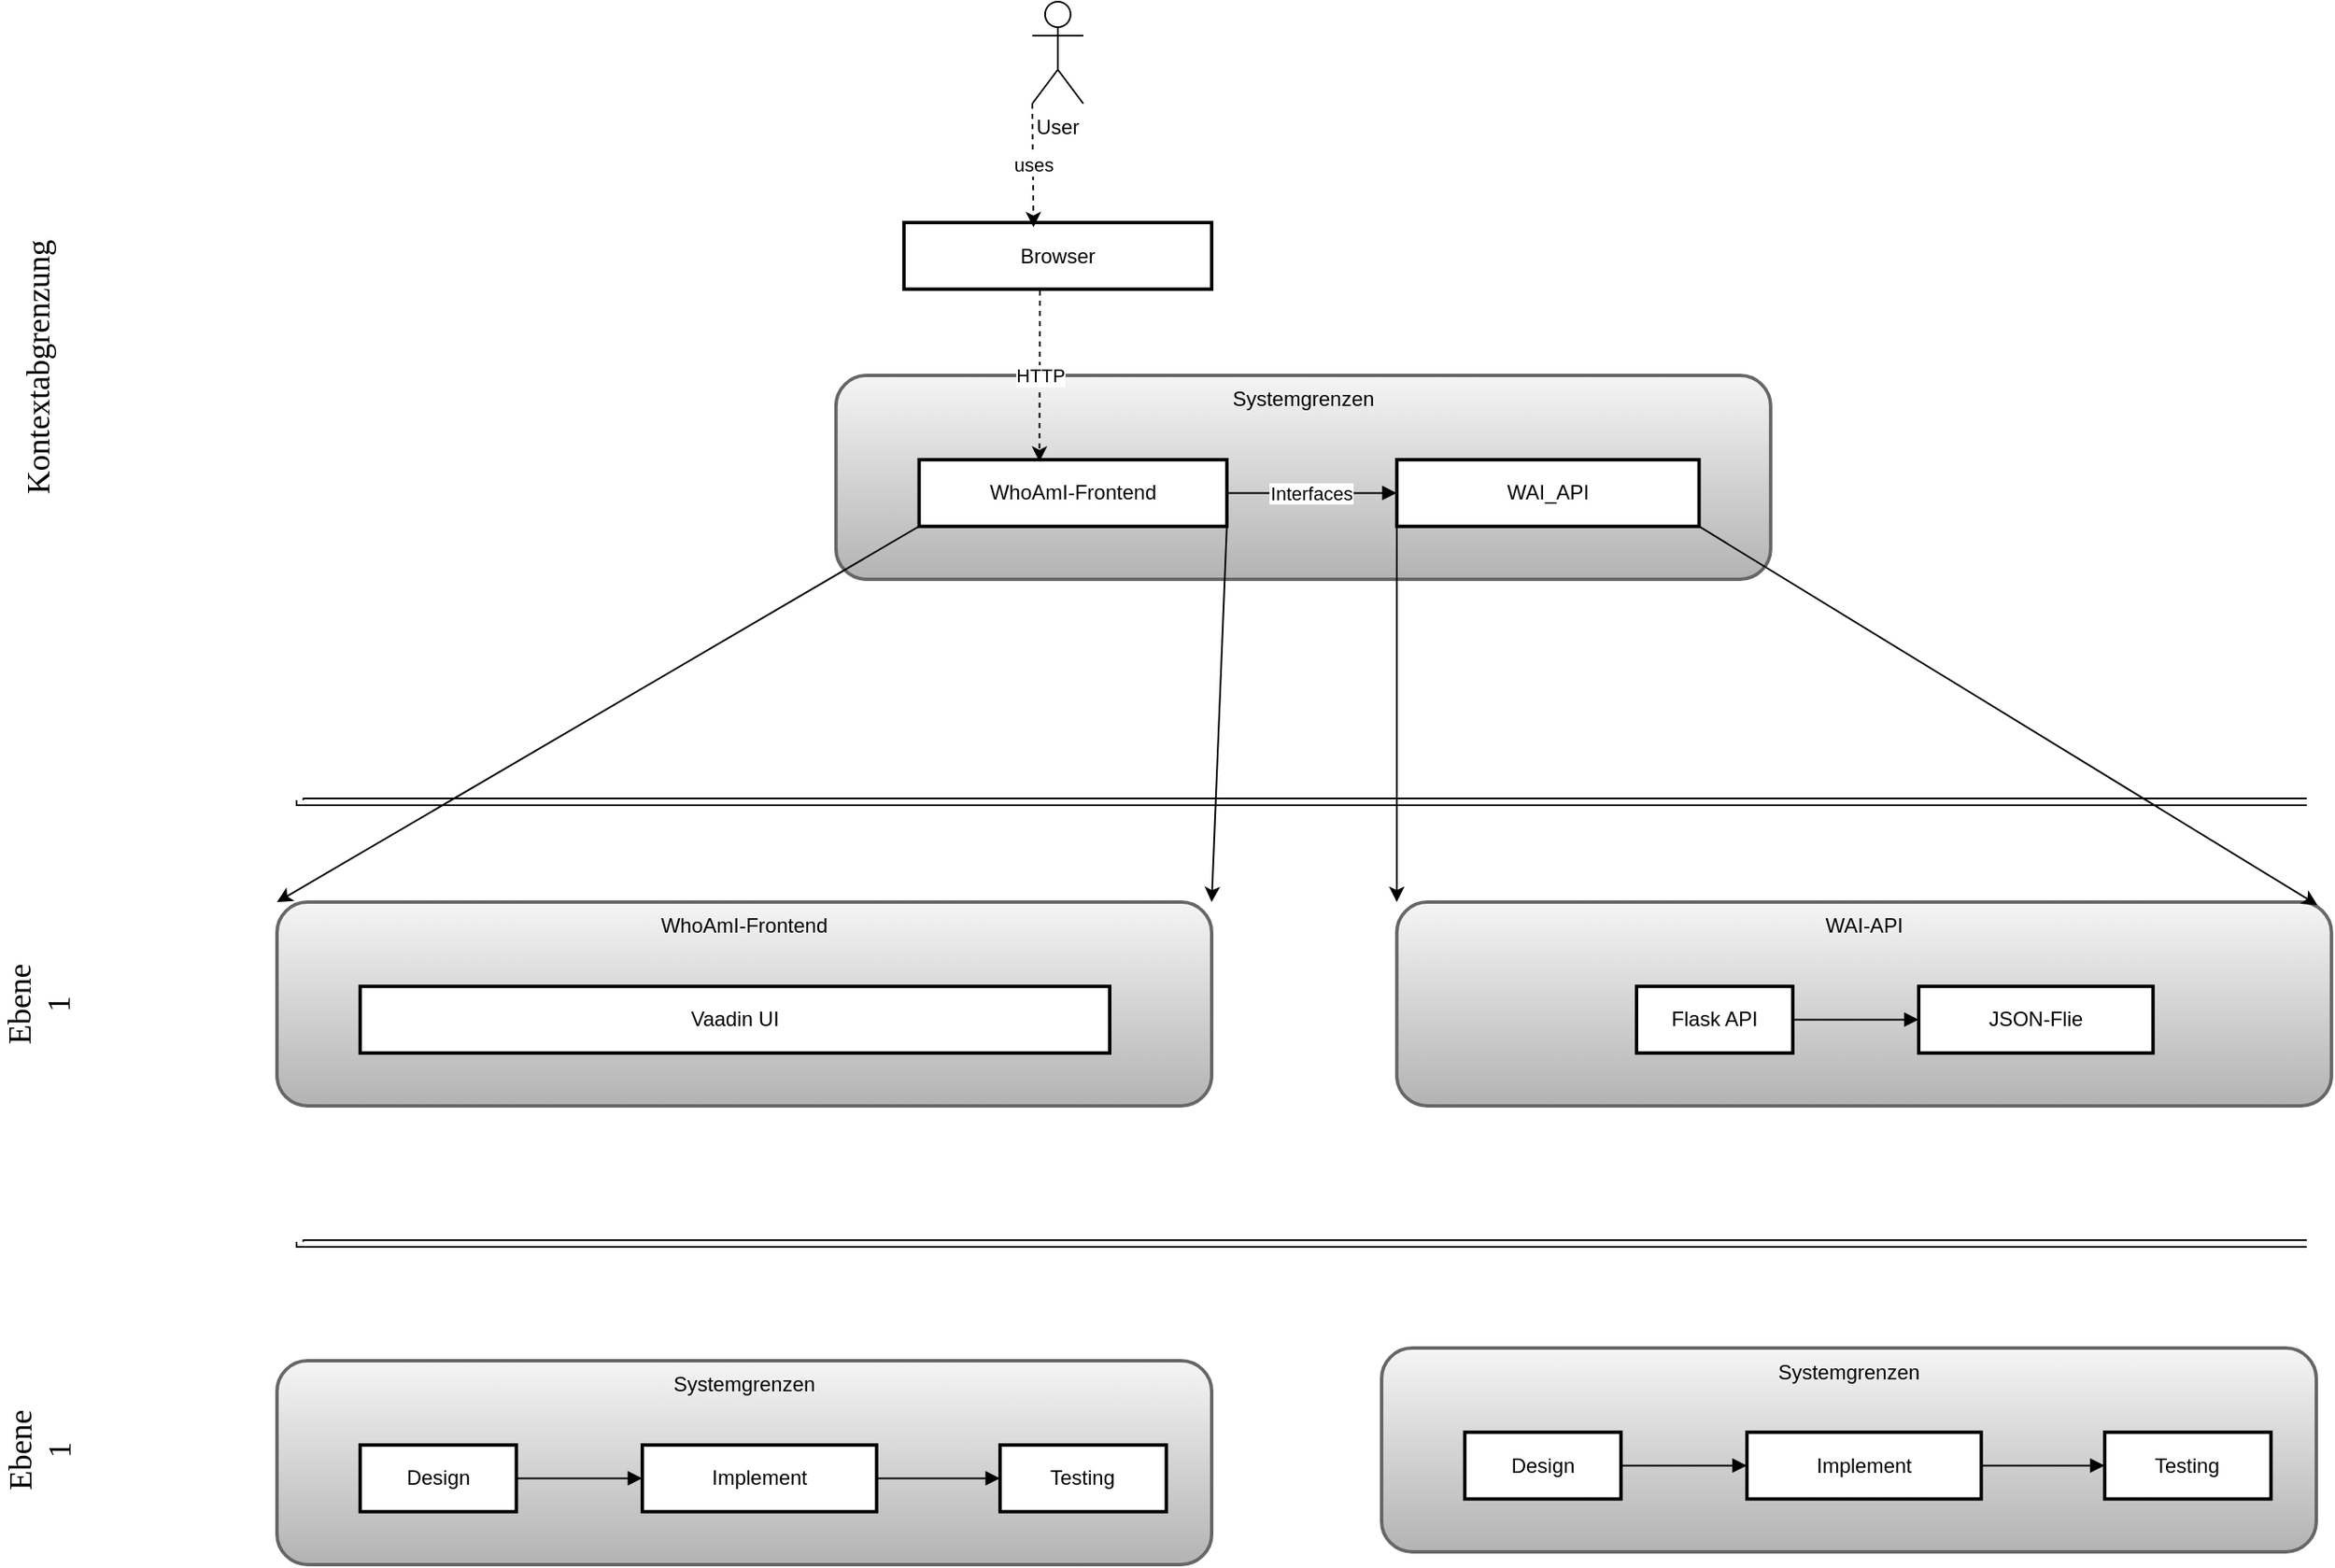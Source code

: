 <mxfile version="24.5.5" type="github">
  <diagram name="Seite-1" id="mKhEKNUctdOh7DiGdTah">
    <mxGraphModel dx="2714" dy="2637" grid="1" gridSize="10" guides="1" tooltips="1" connect="1" arrows="1" fold="1" page="1" pageScale="1" pageWidth="827" pageHeight="1169" math="0" shadow="0">
      <root>
        <mxCell id="0" />
        <mxCell id="1" parent="0" />
        <mxCell id="uJtyrU5lWANlg_1i1qxN-19" style="edgeStyle=orthogonalEdgeStyle;rounded=0;orthogonalLoop=1;jettySize=auto;html=1;shape=link;" parent="1" edge="1">
          <mxGeometry relative="1" as="geometry">
            <mxPoint x="1504.379" y="-59" as="targetPoint" />
            <mxPoint x="323.47" y="-60" as="sourcePoint" />
            <Array as="points">
              <mxPoint x="878.47" y="-59" />
              <mxPoint x="1453.47" y="-59" />
              <mxPoint x="1453.47" y="-80" />
            </Array>
          </mxGeometry>
        </mxCell>
        <mxCell id="2" value="Systemgrenzen" style="whiteSpace=wrap;strokeWidth=2;verticalAlign=top;fillColor=#f5f5f5;gradientColor=#b3b3b3;strokeColor=#666666;rounded=1;" parent="1" vertex="1">
          <mxGeometry x="638.92" y="-310" width="550" height="120" as="geometry" />
        </mxCell>
        <mxCell id="3" value="WAI_API" style="whiteSpace=wrap;strokeWidth=2;" parent="2" vertex="1">
          <mxGeometry x="330" y="49.62" width="177.87" height="39.23" as="geometry" />
        </mxCell>
        <mxCell id="4" value="WhoAmI-Frontend" style="whiteSpace=wrap;strokeWidth=2;" parent="2" vertex="1">
          <mxGeometry x="48.92" y="49.62" width="181.08" height="39.23" as="geometry" />
        </mxCell>
        <mxCell id="6" value="Interfaces" style="curved=1;startArrow=none;endArrow=block;exitX=0.99;exitY=0.5;entryX=0;entryY=0.5;exitDx=0;exitDy=0;entryDx=0;entryDy=0;" parent="2" source="4" target="3" edge="1">
          <mxGeometry relative="1" as="geometry">
            <Array as="points" />
          </mxGeometry>
        </mxCell>
        <mxCell id="uJtyrU5lWANlg_1i1qxN-40" value="HTTP" style="endArrow=classic;html=1;rounded=0;dashed=1;exitX=0;exitY=1;exitDx=0;exitDy=0;exitPerimeter=0;entryX=0.391;entryY=0.029;entryDx=0;entryDy=0;entryPerimeter=0;" parent="2" target="4" edge="1">
          <mxGeometry width="50" height="50" relative="1" as="geometry">
            <mxPoint x="120" y="-50" as="sourcePoint" />
            <mxPoint x="120" y="23" as="targetPoint" />
          </mxGeometry>
        </mxCell>
        <mxCell id="uJtyrU5lWANlg_1i1qxN-20" value="WhoAmI-Frontend" style="whiteSpace=wrap;strokeWidth=2;verticalAlign=top;fillColor=#f5f5f5;gradientColor=#b3b3b3;strokeColor=#666666;rounded=1;" parent="1" vertex="1">
          <mxGeometry x="310" width="550" height="120" as="geometry" />
        </mxCell>
        <mxCell id="uJtyrU5lWANlg_1i1qxN-22" value="Vaadin UI" style="whiteSpace=wrap;strokeWidth=2;" parent="uJtyrU5lWANlg_1i1qxN-20" vertex="1">
          <mxGeometry x="48.92" y="49.62" width="441.08" height="39.23" as="geometry" />
        </mxCell>
        <mxCell id="uJtyrU5lWANlg_1i1qxN-26" value="WAI-API" style="whiteSpace=wrap;strokeWidth=2;verticalAlign=top;fillColor=#f5f5f5;gradientColor=#b3b3b3;strokeColor=#666666;rounded=1;" parent="1" vertex="1">
          <mxGeometry x="968.92" width="550" height="120" as="geometry" />
        </mxCell>
        <mxCell id="uJtyrU5lWANlg_1i1qxN-27" value="JSON-Flie" style="whiteSpace=wrap;strokeWidth=2;" parent="uJtyrU5lWANlg_1i1qxN-26" vertex="1">
          <mxGeometry x="307.12" y="49.615" width="137.871" height="39.231" as="geometry" />
        </mxCell>
        <mxCell id="uJtyrU5lWANlg_1i1qxN-28" value="Flask API" style="whiteSpace=wrap;strokeWidth=2;" parent="uJtyrU5lWANlg_1i1qxN-26" vertex="1">
          <mxGeometry x="141.082" y="49.615" width="91.914" height="39.231" as="geometry" />
        </mxCell>
        <mxCell id="uJtyrU5lWANlg_1i1qxN-30" value="" style="curved=1;startArrow=none;endArrow=block;exitX=0.99;exitY=0.5;entryX=0;entryY=0.5;" parent="uJtyrU5lWANlg_1i1qxN-26" source="uJtyrU5lWANlg_1i1qxN-28" target="uJtyrU5lWANlg_1i1qxN-27" edge="1">
          <mxGeometry relative="1" as="geometry">
            <Array as="points" />
          </mxGeometry>
        </mxCell>
        <mxCell id="uJtyrU5lWANlg_1i1qxN-32" value="User" style="shape=umlActor;verticalLabelPosition=bottom;verticalAlign=top;html=1;outlineConnect=0;" parent="1" vertex="1">
          <mxGeometry x="754.46" y="-530" width="30" height="60" as="geometry" />
        </mxCell>
        <mxCell id="uJtyrU5lWANlg_1i1qxN-38" value="Browser" style="whiteSpace=wrap;strokeWidth=2;" parent="1" vertex="1">
          <mxGeometry x="678.92" y="-400" width="181.08" height="39.23" as="geometry" />
        </mxCell>
        <mxCell id="uJtyrU5lWANlg_1i1qxN-39" value="uses" style="endArrow=classic;html=1;rounded=0;dashed=1;exitX=0;exitY=1;exitDx=0;exitDy=0;exitPerimeter=0;entryX=0.421;entryY=0.071;entryDx=0;entryDy=0;entryPerimeter=0;" parent="1" source="uJtyrU5lWANlg_1i1qxN-32" target="uJtyrU5lWANlg_1i1qxN-38" edge="1">
          <mxGeometry width="50" height="50" relative="1" as="geometry">
            <mxPoint x="635.92" y="337" as="sourcePoint" />
            <mxPoint x="636.92" y="427" as="targetPoint" />
          </mxGeometry>
        </mxCell>
        <mxCell id="uJtyrU5lWANlg_1i1qxN-43" style="rounded=0;orthogonalLoop=1;jettySize=auto;html=1;entryX=0;entryY=0;entryDx=0;entryDy=0;exitX=0;exitY=1;exitDx=0;exitDy=0;" parent="1" source="4" target="uJtyrU5lWANlg_1i1qxN-20" edge="1">
          <mxGeometry relative="1" as="geometry" />
        </mxCell>
        <mxCell id="uJtyrU5lWANlg_1i1qxN-44" style="rounded=0;orthogonalLoop=1;jettySize=auto;html=1;entryX=1;entryY=0;entryDx=0;entryDy=0;exitX=1;exitY=1;exitDx=0;exitDy=0;" parent="1" source="4" target="uJtyrU5lWANlg_1i1qxN-20" edge="1">
          <mxGeometry relative="1" as="geometry">
            <mxPoint x="697.92" y="-211" as="sourcePoint" />
            <mxPoint x="319.92" y="10" as="targetPoint" />
          </mxGeometry>
        </mxCell>
        <mxCell id="uJtyrU5lWANlg_1i1qxN-45" style="rounded=0;orthogonalLoop=1;jettySize=auto;html=1;entryX=0;entryY=0;entryDx=0;entryDy=0;exitX=0;exitY=1;exitDx=0;exitDy=0;" parent="1" source="3" target="uJtyrU5lWANlg_1i1qxN-26" edge="1">
          <mxGeometry relative="1" as="geometry">
            <mxPoint x="707.92" y="-201" as="sourcePoint" />
            <mxPoint x="329.92" y="20" as="targetPoint" />
          </mxGeometry>
        </mxCell>
        <mxCell id="uJtyrU5lWANlg_1i1qxN-46" style="rounded=0;orthogonalLoop=1;jettySize=auto;html=1;entryX=0.985;entryY=0.015;entryDx=0;entryDy=0;exitX=1;exitY=1;exitDx=0;exitDy=0;entryPerimeter=0;" parent="1" source="3" target="uJtyrU5lWANlg_1i1qxN-26" edge="1">
          <mxGeometry relative="1" as="geometry">
            <mxPoint x="717.92" y="-191" as="sourcePoint" />
            <mxPoint x="339.92" y="30" as="targetPoint" />
          </mxGeometry>
        </mxCell>
        <mxCell id="uJtyrU5lWANlg_1i1qxN-47" value="&lt;font face=&quot;Lucida Console&quot; style=&quot;font-size: 19px;&quot;&gt;Kontextabgrenzung&lt;/font&gt;" style="text;strokeColor=none;align=center;fillColor=none;html=1;verticalAlign=middle;whiteSpace=wrap;rounded=0;rotation=-90;" parent="1" vertex="1">
          <mxGeometry x="140.0" y="-330" width="60" height="30" as="geometry" />
        </mxCell>
        <mxCell id="uJtyrU5lWANlg_1i1qxN-48" style="edgeStyle=orthogonalEdgeStyle;rounded=0;orthogonalLoop=1;jettySize=auto;html=1;shape=link;" parent="1" edge="1">
          <mxGeometry relative="1" as="geometry">
            <mxPoint x="1504.379" y="201" as="targetPoint" />
            <mxPoint x="323.47" y="200" as="sourcePoint" />
            <Array as="points">
              <mxPoint x="878.47" y="201" />
              <mxPoint x="1453.47" y="201" />
              <mxPoint x="1453.47" y="180" />
            </Array>
          </mxGeometry>
        </mxCell>
        <mxCell id="uJtyrU5lWANlg_1i1qxN-49" value="&lt;font face=&quot;Lucida Console&quot; style=&quot;font-size: 19px;&quot;&gt;Ebene 1&lt;/font&gt;" style="text;strokeColor=none;align=center;fillColor=none;html=1;verticalAlign=middle;whiteSpace=wrap;rounded=0;rotation=-90;" parent="1" vertex="1">
          <mxGeometry x="140.0" y="45" width="60" height="30" as="geometry" />
        </mxCell>
        <mxCell id="uJtyrU5lWANlg_1i1qxN-54" value="&lt;font face=&quot;Lucida Console&quot; style=&quot;font-size: 19px;&quot;&gt;Ebene 1&lt;/font&gt;" style="text;strokeColor=none;align=center;fillColor=none;html=1;verticalAlign=middle;whiteSpace=wrap;rounded=0;rotation=-90;" parent="1" vertex="1">
          <mxGeometry x="140" y="300" width="60" height="45" as="geometry" />
        </mxCell>
        <mxCell id="uJtyrU5lWANlg_1i1qxN-55" value="Systemgrenzen" style="whiteSpace=wrap;strokeWidth=2;verticalAlign=top;fillColor=#f5f5f5;gradientColor=#b3b3b3;strokeColor=#666666;rounded=1;" parent="1" vertex="1">
          <mxGeometry x="310" y="270" width="550" height="120" as="geometry" />
        </mxCell>
        <mxCell id="uJtyrU5lWANlg_1i1qxN-56" value="Implement" style="whiteSpace=wrap;strokeWidth=2;" parent="uJtyrU5lWANlg_1i1qxN-55" vertex="1">
          <mxGeometry x="214.96" y="49.615" width="137.871" height="39.231" as="geometry" />
        </mxCell>
        <mxCell id="uJtyrU5lWANlg_1i1qxN-57" value="Design" style="whiteSpace=wrap;strokeWidth=2;" parent="uJtyrU5lWANlg_1i1qxN-55" vertex="1">
          <mxGeometry x="48.922" y="49.615" width="91.914" height="39.231" as="geometry" />
        </mxCell>
        <mxCell id="uJtyrU5lWANlg_1i1qxN-58" value="Testing" style="whiteSpace=wrap;strokeWidth=2;" parent="uJtyrU5lWANlg_1i1qxN-55" vertex="1">
          <mxGeometry x="425.472" y="49.615" width="97.844" height="39.231" as="geometry" />
        </mxCell>
        <mxCell id="uJtyrU5lWANlg_1i1qxN-59" value="" style="curved=1;startArrow=none;endArrow=block;exitX=0.99;exitY=0.5;entryX=0;entryY=0.5;" parent="uJtyrU5lWANlg_1i1qxN-55" source="uJtyrU5lWANlg_1i1qxN-57" target="uJtyrU5lWANlg_1i1qxN-56" edge="1">
          <mxGeometry relative="1" as="geometry">
            <Array as="points" />
          </mxGeometry>
        </mxCell>
        <mxCell id="uJtyrU5lWANlg_1i1qxN-60" value="" style="curved=1;startArrow=none;endArrow=block;exitX=0.99;exitY=0.5;entryX=0.01;entryY=0.5;" parent="uJtyrU5lWANlg_1i1qxN-55" source="uJtyrU5lWANlg_1i1qxN-56" target="uJtyrU5lWANlg_1i1qxN-58" edge="1">
          <mxGeometry relative="1" as="geometry">
            <Array as="points" />
          </mxGeometry>
        </mxCell>
        <mxCell id="uJtyrU5lWANlg_1i1qxN-61" value="Systemgrenzen" style="whiteSpace=wrap;strokeWidth=2;verticalAlign=top;fillColor=#f5f5f5;gradientColor=#b3b3b3;strokeColor=#666666;rounded=1;" parent="1" vertex="1">
          <mxGeometry x="960" y="262.5" width="550" height="120" as="geometry" />
        </mxCell>
        <mxCell id="uJtyrU5lWANlg_1i1qxN-62" value="Implement" style="whiteSpace=wrap;strokeWidth=2;" parent="uJtyrU5lWANlg_1i1qxN-61" vertex="1">
          <mxGeometry x="214.96" y="49.615" width="137.871" height="39.231" as="geometry" />
        </mxCell>
        <mxCell id="uJtyrU5lWANlg_1i1qxN-63" value="Design" style="whiteSpace=wrap;strokeWidth=2;" parent="uJtyrU5lWANlg_1i1qxN-61" vertex="1">
          <mxGeometry x="48.922" y="49.615" width="91.914" height="39.231" as="geometry" />
        </mxCell>
        <mxCell id="uJtyrU5lWANlg_1i1qxN-64" value="Testing" style="whiteSpace=wrap;strokeWidth=2;" parent="uJtyrU5lWANlg_1i1qxN-61" vertex="1">
          <mxGeometry x="425.472" y="49.615" width="97.844" height="39.231" as="geometry" />
        </mxCell>
        <mxCell id="uJtyrU5lWANlg_1i1qxN-65" value="" style="curved=1;startArrow=none;endArrow=block;exitX=0.99;exitY=0.5;entryX=0;entryY=0.5;" parent="uJtyrU5lWANlg_1i1qxN-61" source="uJtyrU5lWANlg_1i1qxN-63" target="uJtyrU5lWANlg_1i1qxN-62" edge="1">
          <mxGeometry relative="1" as="geometry">
            <Array as="points" />
          </mxGeometry>
        </mxCell>
        <mxCell id="uJtyrU5lWANlg_1i1qxN-66" value="" style="curved=1;startArrow=none;endArrow=block;exitX=0.99;exitY=0.5;entryX=0.01;entryY=0.5;" parent="uJtyrU5lWANlg_1i1qxN-61" source="uJtyrU5lWANlg_1i1qxN-62" target="uJtyrU5lWANlg_1i1qxN-64" edge="1">
          <mxGeometry relative="1" as="geometry">
            <Array as="points" />
          </mxGeometry>
        </mxCell>
      </root>
    </mxGraphModel>
  </diagram>
</mxfile>
